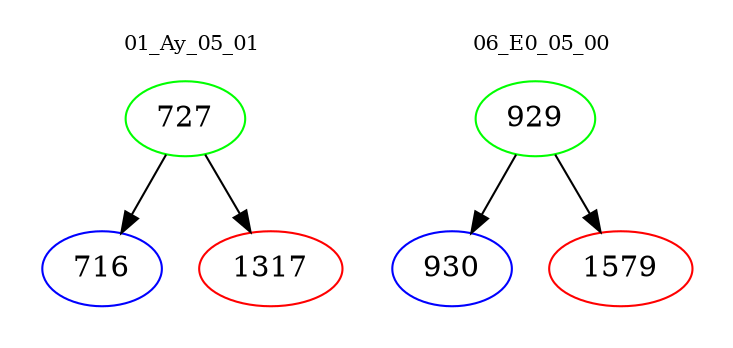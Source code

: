 digraph{
subgraph cluster_0 {
color = white
label = "01_Ay_05_01";
fontsize=10;
T0_727 [label="727", color="green"]
T0_727 -> T0_716 [color="black"]
T0_716 [label="716", color="blue"]
T0_727 -> T0_1317 [color="black"]
T0_1317 [label="1317", color="red"]
}
subgraph cluster_1 {
color = white
label = "06_E0_05_00";
fontsize=10;
T1_929 [label="929", color="green"]
T1_929 -> T1_930 [color="black"]
T1_930 [label="930", color="blue"]
T1_929 -> T1_1579 [color="black"]
T1_1579 [label="1579", color="red"]
}
}
